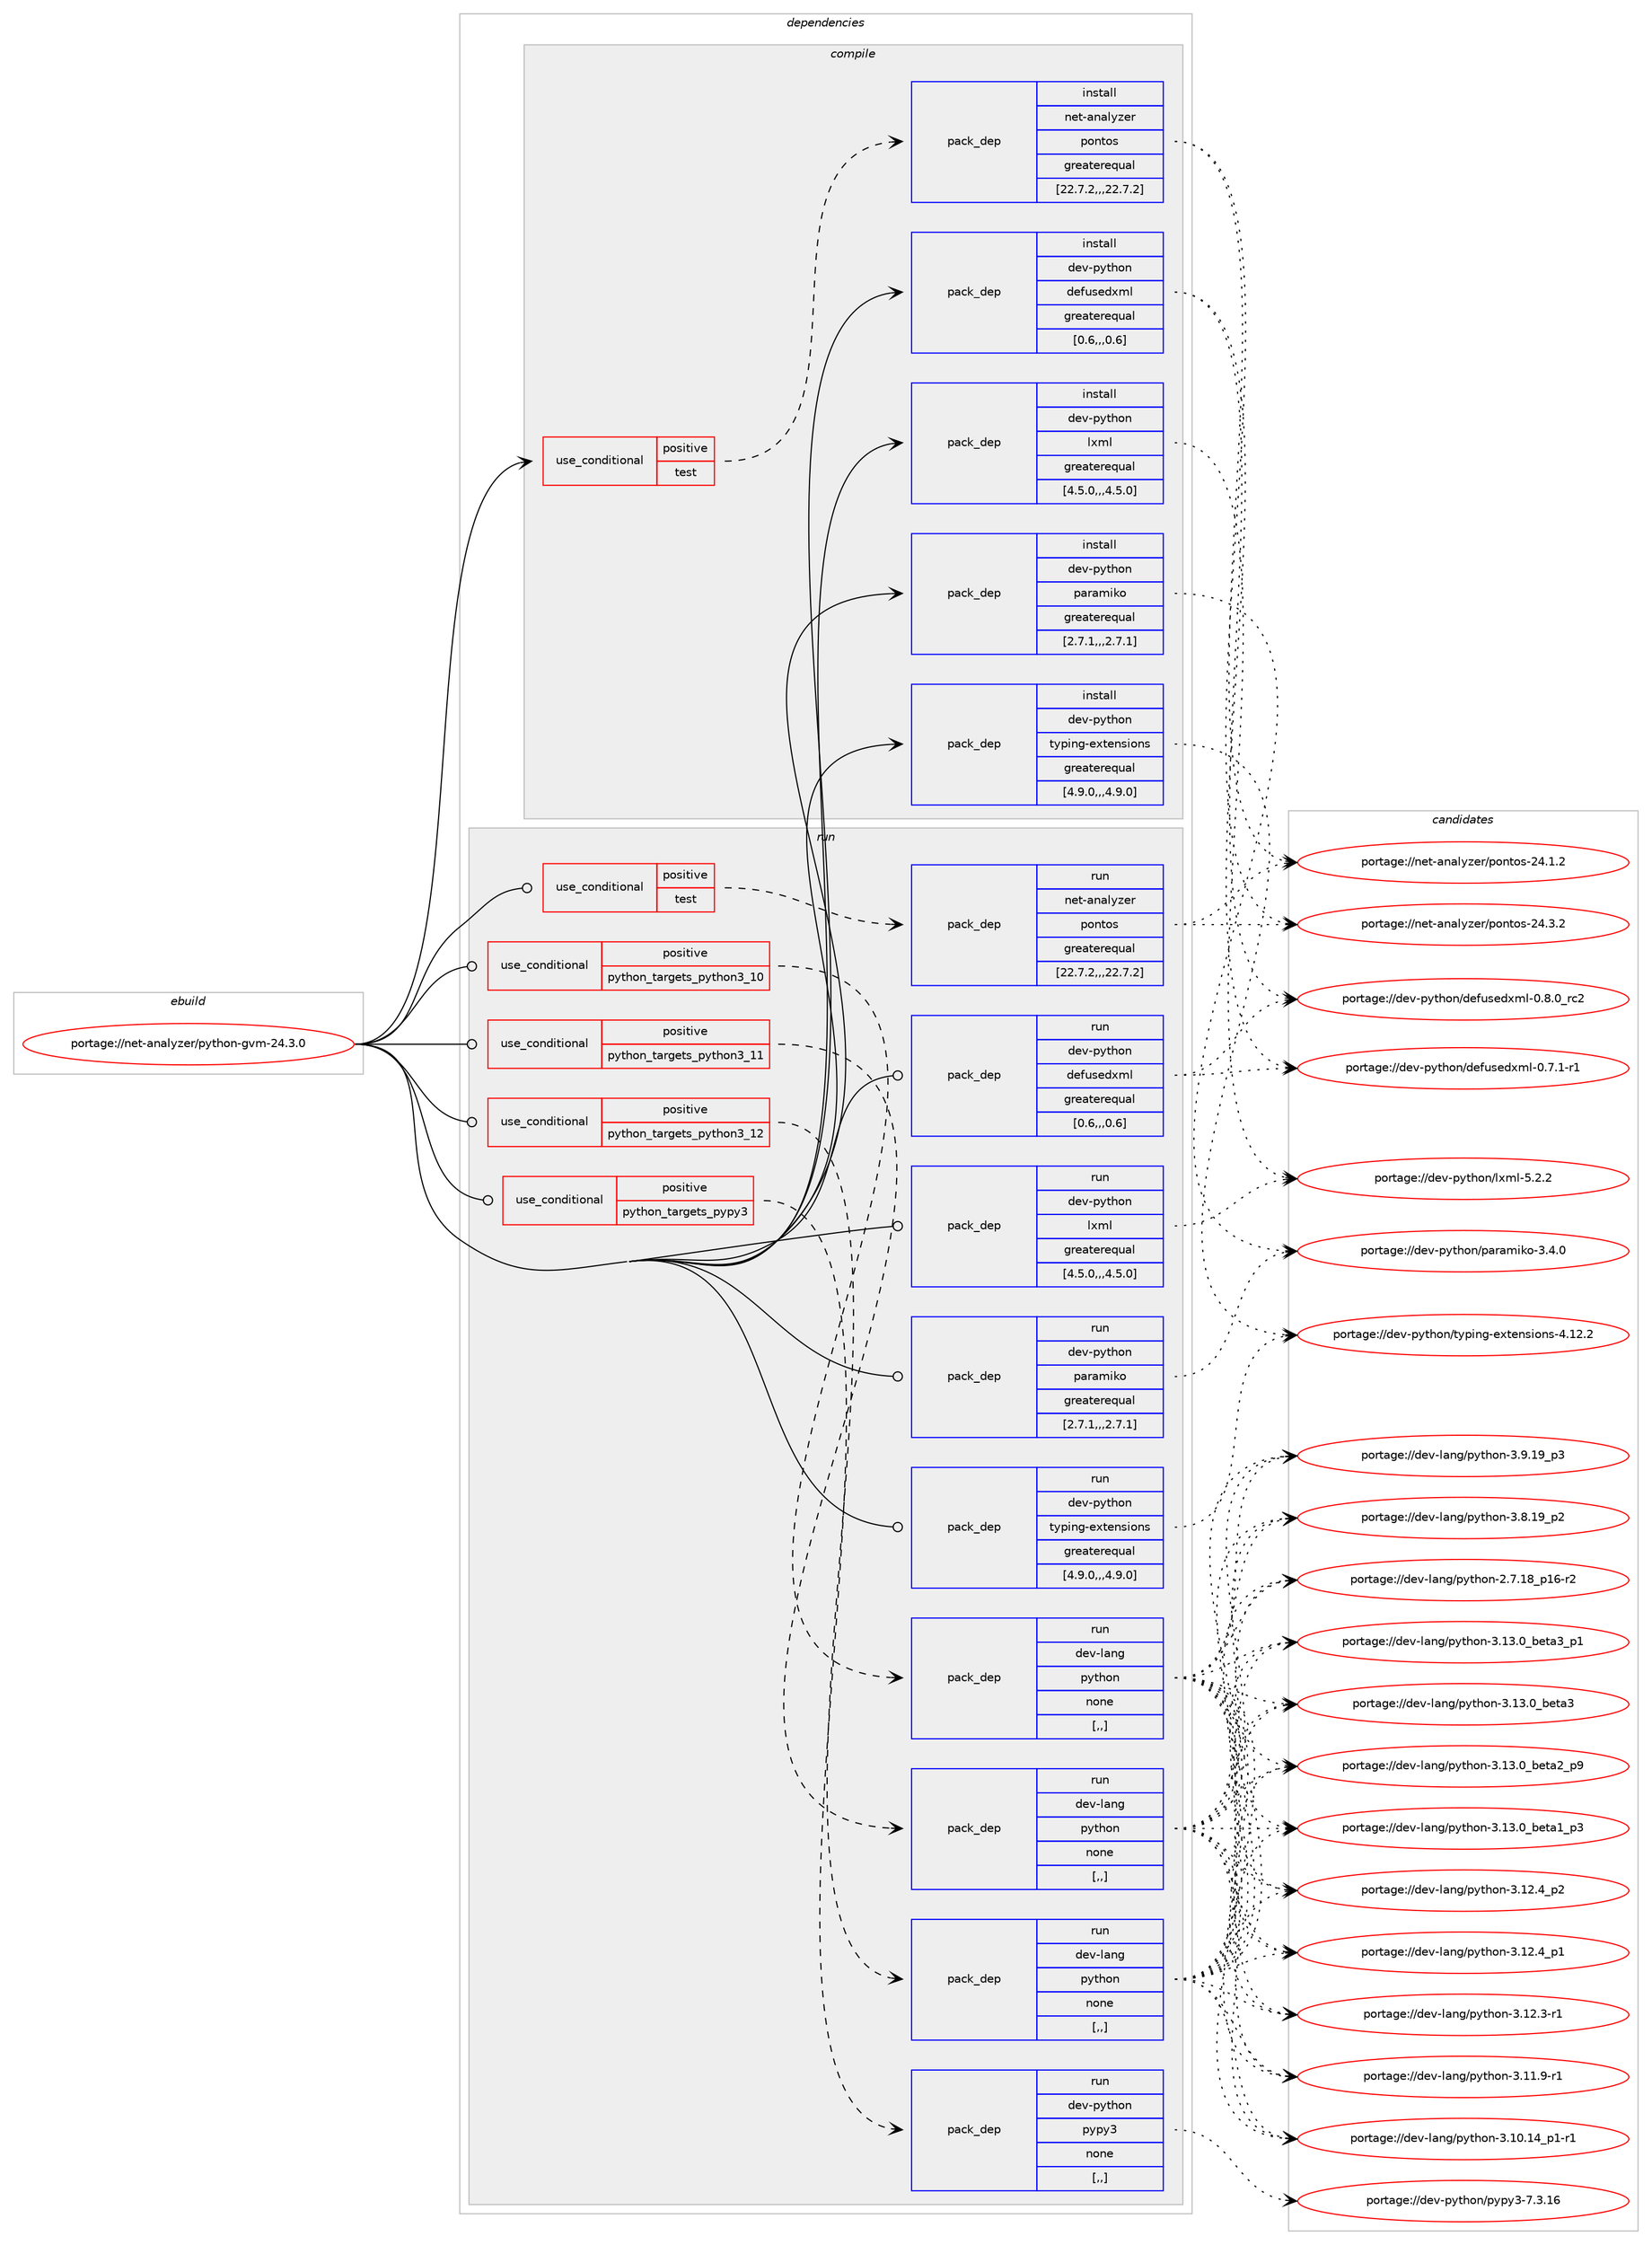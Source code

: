 digraph prolog {

# *************
# Graph options
# *************

newrank=true;
concentrate=true;
compound=true;
graph [rankdir=LR,fontname=Helvetica,fontsize=10,ranksep=1.5];#, ranksep=2.5, nodesep=0.2];
edge  [arrowhead=vee];
node  [fontname=Helvetica,fontsize=10];

# **********
# The ebuild
# **********

subgraph cluster_leftcol {
color=gray;
rank=same;
label=<<i>ebuild</i>>;
id [label="portage://net-analyzer/python-gvm-24.3.0", color=red, width=4, href="../net-analyzer/python-gvm-24.3.0.svg"];
}

# ****************
# The dependencies
# ****************

subgraph cluster_midcol {
color=gray;
label=<<i>dependencies</i>>;
subgraph cluster_compile {
fillcolor="#eeeeee";
style=filled;
label=<<i>compile</i>>;
subgraph cond87562 {
dependency339292 [label=<<TABLE BORDER="0" CELLBORDER="1" CELLSPACING="0" CELLPADDING="4"><TR><TD ROWSPAN="3" CELLPADDING="10">use_conditional</TD></TR><TR><TD>positive</TD></TR><TR><TD>test</TD></TR></TABLE>>, shape=none, color=red];
subgraph pack249141 {
dependency339293 [label=<<TABLE BORDER="0" CELLBORDER="1" CELLSPACING="0" CELLPADDING="4" WIDTH="220"><TR><TD ROWSPAN="6" CELLPADDING="30">pack_dep</TD></TR><TR><TD WIDTH="110">install</TD></TR><TR><TD>net-analyzer</TD></TR><TR><TD>pontos</TD></TR><TR><TD>greaterequal</TD></TR><TR><TD>[22.7.2,,,22.7.2]</TD></TR></TABLE>>, shape=none, color=blue];
}
dependency339292:e -> dependency339293:w [weight=20,style="dashed",arrowhead="vee"];
}
id:e -> dependency339292:w [weight=20,style="solid",arrowhead="vee"];
subgraph pack249142 {
dependency339294 [label=<<TABLE BORDER="0" CELLBORDER="1" CELLSPACING="0" CELLPADDING="4" WIDTH="220"><TR><TD ROWSPAN="6" CELLPADDING="30">pack_dep</TD></TR><TR><TD WIDTH="110">install</TD></TR><TR><TD>dev-python</TD></TR><TR><TD>defusedxml</TD></TR><TR><TD>greaterequal</TD></TR><TR><TD>[0.6,,,0.6]</TD></TR></TABLE>>, shape=none, color=blue];
}
id:e -> dependency339294:w [weight=20,style="solid",arrowhead="vee"];
subgraph pack249143 {
dependency339295 [label=<<TABLE BORDER="0" CELLBORDER="1" CELLSPACING="0" CELLPADDING="4" WIDTH="220"><TR><TD ROWSPAN="6" CELLPADDING="30">pack_dep</TD></TR><TR><TD WIDTH="110">install</TD></TR><TR><TD>dev-python</TD></TR><TR><TD>lxml</TD></TR><TR><TD>greaterequal</TD></TR><TR><TD>[4.5.0,,,4.5.0]</TD></TR></TABLE>>, shape=none, color=blue];
}
id:e -> dependency339295:w [weight=20,style="solid",arrowhead="vee"];
subgraph pack249144 {
dependency339296 [label=<<TABLE BORDER="0" CELLBORDER="1" CELLSPACING="0" CELLPADDING="4" WIDTH="220"><TR><TD ROWSPAN="6" CELLPADDING="30">pack_dep</TD></TR><TR><TD WIDTH="110">install</TD></TR><TR><TD>dev-python</TD></TR><TR><TD>paramiko</TD></TR><TR><TD>greaterequal</TD></TR><TR><TD>[2.7.1,,,2.7.1]</TD></TR></TABLE>>, shape=none, color=blue];
}
id:e -> dependency339296:w [weight=20,style="solid",arrowhead="vee"];
subgraph pack249145 {
dependency339297 [label=<<TABLE BORDER="0" CELLBORDER="1" CELLSPACING="0" CELLPADDING="4" WIDTH="220"><TR><TD ROWSPAN="6" CELLPADDING="30">pack_dep</TD></TR><TR><TD WIDTH="110">install</TD></TR><TR><TD>dev-python</TD></TR><TR><TD>typing-extensions</TD></TR><TR><TD>greaterequal</TD></TR><TR><TD>[4.9.0,,,4.9.0]</TD></TR></TABLE>>, shape=none, color=blue];
}
id:e -> dependency339297:w [weight=20,style="solid",arrowhead="vee"];
}
subgraph cluster_compileandrun {
fillcolor="#eeeeee";
style=filled;
label=<<i>compile and run</i>>;
}
subgraph cluster_run {
fillcolor="#eeeeee";
style=filled;
label=<<i>run</i>>;
subgraph cond87563 {
dependency339298 [label=<<TABLE BORDER="0" CELLBORDER="1" CELLSPACING="0" CELLPADDING="4"><TR><TD ROWSPAN="3" CELLPADDING="10">use_conditional</TD></TR><TR><TD>positive</TD></TR><TR><TD>python_targets_pypy3</TD></TR></TABLE>>, shape=none, color=red];
subgraph pack249146 {
dependency339299 [label=<<TABLE BORDER="0" CELLBORDER="1" CELLSPACING="0" CELLPADDING="4" WIDTH="220"><TR><TD ROWSPAN="6" CELLPADDING="30">pack_dep</TD></TR><TR><TD WIDTH="110">run</TD></TR><TR><TD>dev-python</TD></TR><TR><TD>pypy3</TD></TR><TR><TD>none</TD></TR><TR><TD>[,,]</TD></TR></TABLE>>, shape=none, color=blue];
}
dependency339298:e -> dependency339299:w [weight=20,style="dashed",arrowhead="vee"];
}
id:e -> dependency339298:w [weight=20,style="solid",arrowhead="odot"];
subgraph cond87564 {
dependency339300 [label=<<TABLE BORDER="0" CELLBORDER="1" CELLSPACING="0" CELLPADDING="4"><TR><TD ROWSPAN="3" CELLPADDING="10">use_conditional</TD></TR><TR><TD>positive</TD></TR><TR><TD>python_targets_python3_10</TD></TR></TABLE>>, shape=none, color=red];
subgraph pack249147 {
dependency339301 [label=<<TABLE BORDER="0" CELLBORDER="1" CELLSPACING="0" CELLPADDING="4" WIDTH="220"><TR><TD ROWSPAN="6" CELLPADDING="30">pack_dep</TD></TR><TR><TD WIDTH="110">run</TD></TR><TR><TD>dev-lang</TD></TR><TR><TD>python</TD></TR><TR><TD>none</TD></TR><TR><TD>[,,]</TD></TR></TABLE>>, shape=none, color=blue];
}
dependency339300:e -> dependency339301:w [weight=20,style="dashed",arrowhead="vee"];
}
id:e -> dependency339300:w [weight=20,style="solid",arrowhead="odot"];
subgraph cond87565 {
dependency339302 [label=<<TABLE BORDER="0" CELLBORDER="1" CELLSPACING="0" CELLPADDING="4"><TR><TD ROWSPAN="3" CELLPADDING="10">use_conditional</TD></TR><TR><TD>positive</TD></TR><TR><TD>python_targets_python3_11</TD></TR></TABLE>>, shape=none, color=red];
subgraph pack249148 {
dependency339303 [label=<<TABLE BORDER="0" CELLBORDER="1" CELLSPACING="0" CELLPADDING="4" WIDTH="220"><TR><TD ROWSPAN="6" CELLPADDING="30">pack_dep</TD></TR><TR><TD WIDTH="110">run</TD></TR><TR><TD>dev-lang</TD></TR><TR><TD>python</TD></TR><TR><TD>none</TD></TR><TR><TD>[,,]</TD></TR></TABLE>>, shape=none, color=blue];
}
dependency339302:e -> dependency339303:w [weight=20,style="dashed",arrowhead="vee"];
}
id:e -> dependency339302:w [weight=20,style="solid",arrowhead="odot"];
subgraph cond87566 {
dependency339304 [label=<<TABLE BORDER="0" CELLBORDER="1" CELLSPACING="0" CELLPADDING="4"><TR><TD ROWSPAN="3" CELLPADDING="10">use_conditional</TD></TR><TR><TD>positive</TD></TR><TR><TD>python_targets_python3_12</TD></TR></TABLE>>, shape=none, color=red];
subgraph pack249149 {
dependency339305 [label=<<TABLE BORDER="0" CELLBORDER="1" CELLSPACING="0" CELLPADDING="4" WIDTH="220"><TR><TD ROWSPAN="6" CELLPADDING="30">pack_dep</TD></TR><TR><TD WIDTH="110">run</TD></TR><TR><TD>dev-lang</TD></TR><TR><TD>python</TD></TR><TR><TD>none</TD></TR><TR><TD>[,,]</TD></TR></TABLE>>, shape=none, color=blue];
}
dependency339304:e -> dependency339305:w [weight=20,style="dashed",arrowhead="vee"];
}
id:e -> dependency339304:w [weight=20,style="solid",arrowhead="odot"];
subgraph cond87567 {
dependency339306 [label=<<TABLE BORDER="0" CELLBORDER="1" CELLSPACING="0" CELLPADDING="4"><TR><TD ROWSPAN="3" CELLPADDING="10">use_conditional</TD></TR><TR><TD>positive</TD></TR><TR><TD>test</TD></TR></TABLE>>, shape=none, color=red];
subgraph pack249150 {
dependency339307 [label=<<TABLE BORDER="0" CELLBORDER="1" CELLSPACING="0" CELLPADDING="4" WIDTH="220"><TR><TD ROWSPAN="6" CELLPADDING="30">pack_dep</TD></TR><TR><TD WIDTH="110">run</TD></TR><TR><TD>net-analyzer</TD></TR><TR><TD>pontos</TD></TR><TR><TD>greaterequal</TD></TR><TR><TD>[22.7.2,,,22.7.2]</TD></TR></TABLE>>, shape=none, color=blue];
}
dependency339306:e -> dependency339307:w [weight=20,style="dashed",arrowhead="vee"];
}
id:e -> dependency339306:w [weight=20,style="solid",arrowhead="odot"];
subgraph pack249151 {
dependency339308 [label=<<TABLE BORDER="0" CELLBORDER="1" CELLSPACING="0" CELLPADDING="4" WIDTH="220"><TR><TD ROWSPAN="6" CELLPADDING="30">pack_dep</TD></TR><TR><TD WIDTH="110">run</TD></TR><TR><TD>dev-python</TD></TR><TR><TD>defusedxml</TD></TR><TR><TD>greaterequal</TD></TR><TR><TD>[0.6,,,0.6]</TD></TR></TABLE>>, shape=none, color=blue];
}
id:e -> dependency339308:w [weight=20,style="solid",arrowhead="odot"];
subgraph pack249152 {
dependency339309 [label=<<TABLE BORDER="0" CELLBORDER="1" CELLSPACING="0" CELLPADDING="4" WIDTH="220"><TR><TD ROWSPAN="6" CELLPADDING="30">pack_dep</TD></TR><TR><TD WIDTH="110">run</TD></TR><TR><TD>dev-python</TD></TR><TR><TD>lxml</TD></TR><TR><TD>greaterequal</TD></TR><TR><TD>[4.5.0,,,4.5.0]</TD></TR></TABLE>>, shape=none, color=blue];
}
id:e -> dependency339309:w [weight=20,style="solid",arrowhead="odot"];
subgraph pack249153 {
dependency339310 [label=<<TABLE BORDER="0" CELLBORDER="1" CELLSPACING="0" CELLPADDING="4" WIDTH="220"><TR><TD ROWSPAN="6" CELLPADDING="30">pack_dep</TD></TR><TR><TD WIDTH="110">run</TD></TR><TR><TD>dev-python</TD></TR><TR><TD>paramiko</TD></TR><TR><TD>greaterequal</TD></TR><TR><TD>[2.7.1,,,2.7.1]</TD></TR></TABLE>>, shape=none, color=blue];
}
id:e -> dependency339310:w [weight=20,style="solid",arrowhead="odot"];
subgraph pack249154 {
dependency339311 [label=<<TABLE BORDER="0" CELLBORDER="1" CELLSPACING="0" CELLPADDING="4" WIDTH="220"><TR><TD ROWSPAN="6" CELLPADDING="30">pack_dep</TD></TR><TR><TD WIDTH="110">run</TD></TR><TR><TD>dev-python</TD></TR><TR><TD>typing-extensions</TD></TR><TR><TD>greaterequal</TD></TR><TR><TD>[4.9.0,,,4.9.0]</TD></TR></TABLE>>, shape=none, color=blue];
}
id:e -> dependency339311:w [weight=20,style="solid",arrowhead="odot"];
}
}

# **************
# The candidates
# **************

subgraph cluster_choices {
rank=same;
color=gray;
label=<<i>candidates</i>>;

subgraph choice249141 {
color=black;
nodesep=1;
choice1101011164597110971081211221011144711211111011611111545505246514650 [label="portage://net-analyzer/pontos-24.3.2", color=red, width=4,href="../net-analyzer/pontos-24.3.2.svg"];
choice1101011164597110971081211221011144711211111011611111545505246494650 [label="portage://net-analyzer/pontos-24.1.2", color=red, width=4,href="../net-analyzer/pontos-24.1.2.svg"];
dependency339293:e -> choice1101011164597110971081211221011144711211111011611111545505246514650:w [style=dotted,weight="100"];
dependency339293:e -> choice1101011164597110971081211221011144711211111011611111545505246494650:w [style=dotted,weight="100"];
}
subgraph choice249142 {
color=black;
nodesep=1;
choice1001011184511212111610411111047100101102117115101100120109108454846564648951149950 [label="portage://dev-python/defusedxml-0.8.0_rc2", color=red, width=4,href="../dev-python/defusedxml-0.8.0_rc2.svg"];
choice10010111845112121116104111110471001011021171151011001201091084548465546494511449 [label="portage://dev-python/defusedxml-0.7.1-r1", color=red, width=4,href="../dev-python/defusedxml-0.7.1-r1.svg"];
dependency339294:e -> choice1001011184511212111610411111047100101102117115101100120109108454846564648951149950:w [style=dotted,weight="100"];
dependency339294:e -> choice10010111845112121116104111110471001011021171151011001201091084548465546494511449:w [style=dotted,weight="100"];
}
subgraph choice249143 {
color=black;
nodesep=1;
choice1001011184511212111610411111047108120109108455346504650 [label="portage://dev-python/lxml-5.2.2", color=red, width=4,href="../dev-python/lxml-5.2.2.svg"];
dependency339295:e -> choice1001011184511212111610411111047108120109108455346504650:w [style=dotted,weight="100"];
}
subgraph choice249144 {
color=black;
nodesep=1;
choice10010111845112121116104111110471129711497109105107111455146524648 [label="portage://dev-python/paramiko-3.4.0", color=red, width=4,href="../dev-python/paramiko-3.4.0.svg"];
dependency339296:e -> choice10010111845112121116104111110471129711497109105107111455146524648:w [style=dotted,weight="100"];
}
subgraph choice249145 {
color=black;
nodesep=1;
choice10010111845112121116104111110471161211121051101034510112011610111011510511111011545524649504650 [label="portage://dev-python/typing-extensions-4.12.2", color=red, width=4,href="../dev-python/typing-extensions-4.12.2.svg"];
dependency339297:e -> choice10010111845112121116104111110471161211121051101034510112011610111011510511111011545524649504650:w [style=dotted,weight="100"];
}
subgraph choice249146 {
color=black;
nodesep=1;
choice10010111845112121116104111110471121211121215145554651464954 [label="portage://dev-python/pypy3-7.3.16", color=red, width=4,href="../dev-python/pypy3-7.3.16.svg"];
dependency339299:e -> choice10010111845112121116104111110471121211121215145554651464954:w [style=dotted,weight="100"];
}
subgraph choice249147 {
color=black;
nodesep=1;
choice10010111845108971101034711212111610411111045514649514648959810111697519511249 [label="portage://dev-lang/python-3.13.0_beta3_p1", color=red, width=4,href="../dev-lang/python-3.13.0_beta3_p1.svg"];
choice1001011184510897110103471121211161041111104551464951464895981011169751 [label="portage://dev-lang/python-3.13.0_beta3", color=red, width=4,href="../dev-lang/python-3.13.0_beta3.svg"];
choice10010111845108971101034711212111610411111045514649514648959810111697509511257 [label="portage://dev-lang/python-3.13.0_beta2_p9", color=red, width=4,href="../dev-lang/python-3.13.0_beta2_p9.svg"];
choice10010111845108971101034711212111610411111045514649514648959810111697499511251 [label="portage://dev-lang/python-3.13.0_beta1_p3", color=red, width=4,href="../dev-lang/python-3.13.0_beta1_p3.svg"];
choice100101118451089711010347112121116104111110455146495046529511250 [label="portage://dev-lang/python-3.12.4_p2", color=red, width=4,href="../dev-lang/python-3.12.4_p2.svg"];
choice100101118451089711010347112121116104111110455146495046529511249 [label="portage://dev-lang/python-3.12.4_p1", color=red, width=4,href="../dev-lang/python-3.12.4_p1.svg"];
choice100101118451089711010347112121116104111110455146495046514511449 [label="portage://dev-lang/python-3.12.3-r1", color=red, width=4,href="../dev-lang/python-3.12.3-r1.svg"];
choice100101118451089711010347112121116104111110455146494946574511449 [label="portage://dev-lang/python-3.11.9-r1", color=red, width=4,href="../dev-lang/python-3.11.9-r1.svg"];
choice100101118451089711010347112121116104111110455146494846495295112494511449 [label="portage://dev-lang/python-3.10.14_p1-r1", color=red, width=4,href="../dev-lang/python-3.10.14_p1-r1.svg"];
choice100101118451089711010347112121116104111110455146574649579511251 [label="portage://dev-lang/python-3.9.19_p3", color=red, width=4,href="../dev-lang/python-3.9.19_p3.svg"];
choice100101118451089711010347112121116104111110455146564649579511250 [label="portage://dev-lang/python-3.8.19_p2", color=red, width=4,href="../dev-lang/python-3.8.19_p2.svg"];
choice100101118451089711010347112121116104111110455046554649569511249544511450 [label="portage://dev-lang/python-2.7.18_p16-r2", color=red, width=4,href="../dev-lang/python-2.7.18_p16-r2.svg"];
dependency339301:e -> choice10010111845108971101034711212111610411111045514649514648959810111697519511249:w [style=dotted,weight="100"];
dependency339301:e -> choice1001011184510897110103471121211161041111104551464951464895981011169751:w [style=dotted,weight="100"];
dependency339301:e -> choice10010111845108971101034711212111610411111045514649514648959810111697509511257:w [style=dotted,weight="100"];
dependency339301:e -> choice10010111845108971101034711212111610411111045514649514648959810111697499511251:w [style=dotted,weight="100"];
dependency339301:e -> choice100101118451089711010347112121116104111110455146495046529511250:w [style=dotted,weight="100"];
dependency339301:e -> choice100101118451089711010347112121116104111110455146495046529511249:w [style=dotted,weight="100"];
dependency339301:e -> choice100101118451089711010347112121116104111110455146495046514511449:w [style=dotted,weight="100"];
dependency339301:e -> choice100101118451089711010347112121116104111110455146494946574511449:w [style=dotted,weight="100"];
dependency339301:e -> choice100101118451089711010347112121116104111110455146494846495295112494511449:w [style=dotted,weight="100"];
dependency339301:e -> choice100101118451089711010347112121116104111110455146574649579511251:w [style=dotted,weight="100"];
dependency339301:e -> choice100101118451089711010347112121116104111110455146564649579511250:w [style=dotted,weight="100"];
dependency339301:e -> choice100101118451089711010347112121116104111110455046554649569511249544511450:w [style=dotted,weight="100"];
}
subgraph choice249148 {
color=black;
nodesep=1;
choice10010111845108971101034711212111610411111045514649514648959810111697519511249 [label="portage://dev-lang/python-3.13.0_beta3_p1", color=red, width=4,href="../dev-lang/python-3.13.0_beta3_p1.svg"];
choice1001011184510897110103471121211161041111104551464951464895981011169751 [label="portage://dev-lang/python-3.13.0_beta3", color=red, width=4,href="../dev-lang/python-3.13.0_beta3.svg"];
choice10010111845108971101034711212111610411111045514649514648959810111697509511257 [label="portage://dev-lang/python-3.13.0_beta2_p9", color=red, width=4,href="../dev-lang/python-3.13.0_beta2_p9.svg"];
choice10010111845108971101034711212111610411111045514649514648959810111697499511251 [label="portage://dev-lang/python-3.13.0_beta1_p3", color=red, width=4,href="../dev-lang/python-3.13.0_beta1_p3.svg"];
choice100101118451089711010347112121116104111110455146495046529511250 [label="portage://dev-lang/python-3.12.4_p2", color=red, width=4,href="../dev-lang/python-3.12.4_p2.svg"];
choice100101118451089711010347112121116104111110455146495046529511249 [label="portage://dev-lang/python-3.12.4_p1", color=red, width=4,href="../dev-lang/python-3.12.4_p1.svg"];
choice100101118451089711010347112121116104111110455146495046514511449 [label="portage://dev-lang/python-3.12.3-r1", color=red, width=4,href="../dev-lang/python-3.12.3-r1.svg"];
choice100101118451089711010347112121116104111110455146494946574511449 [label="portage://dev-lang/python-3.11.9-r1", color=red, width=4,href="../dev-lang/python-3.11.9-r1.svg"];
choice100101118451089711010347112121116104111110455146494846495295112494511449 [label="portage://dev-lang/python-3.10.14_p1-r1", color=red, width=4,href="../dev-lang/python-3.10.14_p1-r1.svg"];
choice100101118451089711010347112121116104111110455146574649579511251 [label="portage://dev-lang/python-3.9.19_p3", color=red, width=4,href="../dev-lang/python-3.9.19_p3.svg"];
choice100101118451089711010347112121116104111110455146564649579511250 [label="portage://dev-lang/python-3.8.19_p2", color=red, width=4,href="../dev-lang/python-3.8.19_p2.svg"];
choice100101118451089711010347112121116104111110455046554649569511249544511450 [label="portage://dev-lang/python-2.7.18_p16-r2", color=red, width=4,href="../dev-lang/python-2.7.18_p16-r2.svg"];
dependency339303:e -> choice10010111845108971101034711212111610411111045514649514648959810111697519511249:w [style=dotted,weight="100"];
dependency339303:e -> choice1001011184510897110103471121211161041111104551464951464895981011169751:w [style=dotted,weight="100"];
dependency339303:e -> choice10010111845108971101034711212111610411111045514649514648959810111697509511257:w [style=dotted,weight="100"];
dependency339303:e -> choice10010111845108971101034711212111610411111045514649514648959810111697499511251:w [style=dotted,weight="100"];
dependency339303:e -> choice100101118451089711010347112121116104111110455146495046529511250:w [style=dotted,weight="100"];
dependency339303:e -> choice100101118451089711010347112121116104111110455146495046529511249:w [style=dotted,weight="100"];
dependency339303:e -> choice100101118451089711010347112121116104111110455146495046514511449:w [style=dotted,weight="100"];
dependency339303:e -> choice100101118451089711010347112121116104111110455146494946574511449:w [style=dotted,weight="100"];
dependency339303:e -> choice100101118451089711010347112121116104111110455146494846495295112494511449:w [style=dotted,weight="100"];
dependency339303:e -> choice100101118451089711010347112121116104111110455146574649579511251:w [style=dotted,weight="100"];
dependency339303:e -> choice100101118451089711010347112121116104111110455146564649579511250:w [style=dotted,weight="100"];
dependency339303:e -> choice100101118451089711010347112121116104111110455046554649569511249544511450:w [style=dotted,weight="100"];
}
subgraph choice249149 {
color=black;
nodesep=1;
choice10010111845108971101034711212111610411111045514649514648959810111697519511249 [label="portage://dev-lang/python-3.13.0_beta3_p1", color=red, width=4,href="../dev-lang/python-3.13.0_beta3_p1.svg"];
choice1001011184510897110103471121211161041111104551464951464895981011169751 [label="portage://dev-lang/python-3.13.0_beta3", color=red, width=4,href="../dev-lang/python-3.13.0_beta3.svg"];
choice10010111845108971101034711212111610411111045514649514648959810111697509511257 [label="portage://dev-lang/python-3.13.0_beta2_p9", color=red, width=4,href="../dev-lang/python-3.13.0_beta2_p9.svg"];
choice10010111845108971101034711212111610411111045514649514648959810111697499511251 [label="portage://dev-lang/python-3.13.0_beta1_p3", color=red, width=4,href="../dev-lang/python-3.13.0_beta1_p3.svg"];
choice100101118451089711010347112121116104111110455146495046529511250 [label="portage://dev-lang/python-3.12.4_p2", color=red, width=4,href="../dev-lang/python-3.12.4_p2.svg"];
choice100101118451089711010347112121116104111110455146495046529511249 [label="portage://dev-lang/python-3.12.4_p1", color=red, width=4,href="../dev-lang/python-3.12.4_p1.svg"];
choice100101118451089711010347112121116104111110455146495046514511449 [label="portage://dev-lang/python-3.12.3-r1", color=red, width=4,href="../dev-lang/python-3.12.3-r1.svg"];
choice100101118451089711010347112121116104111110455146494946574511449 [label="portage://dev-lang/python-3.11.9-r1", color=red, width=4,href="../dev-lang/python-3.11.9-r1.svg"];
choice100101118451089711010347112121116104111110455146494846495295112494511449 [label="portage://dev-lang/python-3.10.14_p1-r1", color=red, width=4,href="../dev-lang/python-3.10.14_p1-r1.svg"];
choice100101118451089711010347112121116104111110455146574649579511251 [label="portage://dev-lang/python-3.9.19_p3", color=red, width=4,href="../dev-lang/python-3.9.19_p3.svg"];
choice100101118451089711010347112121116104111110455146564649579511250 [label="portage://dev-lang/python-3.8.19_p2", color=red, width=4,href="../dev-lang/python-3.8.19_p2.svg"];
choice100101118451089711010347112121116104111110455046554649569511249544511450 [label="portage://dev-lang/python-2.7.18_p16-r2", color=red, width=4,href="../dev-lang/python-2.7.18_p16-r2.svg"];
dependency339305:e -> choice10010111845108971101034711212111610411111045514649514648959810111697519511249:w [style=dotted,weight="100"];
dependency339305:e -> choice1001011184510897110103471121211161041111104551464951464895981011169751:w [style=dotted,weight="100"];
dependency339305:e -> choice10010111845108971101034711212111610411111045514649514648959810111697509511257:w [style=dotted,weight="100"];
dependency339305:e -> choice10010111845108971101034711212111610411111045514649514648959810111697499511251:w [style=dotted,weight="100"];
dependency339305:e -> choice100101118451089711010347112121116104111110455146495046529511250:w [style=dotted,weight="100"];
dependency339305:e -> choice100101118451089711010347112121116104111110455146495046529511249:w [style=dotted,weight="100"];
dependency339305:e -> choice100101118451089711010347112121116104111110455146495046514511449:w [style=dotted,weight="100"];
dependency339305:e -> choice100101118451089711010347112121116104111110455146494946574511449:w [style=dotted,weight="100"];
dependency339305:e -> choice100101118451089711010347112121116104111110455146494846495295112494511449:w [style=dotted,weight="100"];
dependency339305:e -> choice100101118451089711010347112121116104111110455146574649579511251:w [style=dotted,weight="100"];
dependency339305:e -> choice100101118451089711010347112121116104111110455146564649579511250:w [style=dotted,weight="100"];
dependency339305:e -> choice100101118451089711010347112121116104111110455046554649569511249544511450:w [style=dotted,weight="100"];
}
subgraph choice249150 {
color=black;
nodesep=1;
choice1101011164597110971081211221011144711211111011611111545505246514650 [label="portage://net-analyzer/pontos-24.3.2", color=red, width=4,href="../net-analyzer/pontos-24.3.2.svg"];
choice1101011164597110971081211221011144711211111011611111545505246494650 [label="portage://net-analyzer/pontos-24.1.2", color=red, width=4,href="../net-analyzer/pontos-24.1.2.svg"];
dependency339307:e -> choice1101011164597110971081211221011144711211111011611111545505246514650:w [style=dotted,weight="100"];
dependency339307:e -> choice1101011164597110971081211221011144711211111011611111545505246494650:w [style=dotted,weight="100"];
}
subgraph choice249151 {
color=black;
nodesep=1;
choice1001011184511212111610411111047100101102117115101100120109108454846564648951149950 [label="portage://dev-python/defusedxml-0.8.0_rc2", color=red, width=4,href="../dev-python/defusedxml-0.8.0_rc2.svg"];
choice10010111845112121116104111110471001011021171151011001201091084548465546494511449 [label="portage://dev-python/defusedxml-0.7.1-r1", color=red, width=4,href="../dev-python/defusedxml-0.7.1-r1.svg"];
dependency339308:e -> choice1001011184511212111610411111047100101102117115101100120109108454846564648951149950:w [style=dotted,weight="100"];
dependency339308:e -> choice10010111845112121116104111110471001011021171151011001201091084548465546494511449:w [style=dotted,weight="100"];
}
subgraph choice249152 {
color=black;
nodesep=1;
choice1001011184511212111610411111047108120109108455346504650 [label="portage://dev-python/lxml-5.2.2", color=red, width=4,href="../dev-python/lxml-5.2.2.svg"];
dependency339309:e -> choice1001011184511212111610411111047108120109108455346504650:w [style=dotted,weight="100"];
}
subgraph choice249153 {
color=black;
nodesep=1;
choice10010111845112121116104111110471129711497109105107111455146524648 [label="portage://dev-python/paramiko-3.4.0", color=red, width=4,href="../dev-python/paramiko-3.4.0.svg"];
dependency339310:e -> choice10010111845112121116104111110471129711497109105107111455146524648:w [style=dotted,weight="100"];
}
subgraph choice249154 {
color=black;
nodesep=1;
choice10010111845112121116104111110471161211121051101034510112011610111011510511111011545524649504650 [label="portage://dev-python/typing-extensions-4.12.2", color=red, width=4,href="../dev-python/typing-extensions-4.12.2.svg"];
dependency339311:e -> choice10010111845112121116104111110471161211121051101034510112011610111011510511111011545524649504650:w [style=dotted,weight="100"];
}
}

}
